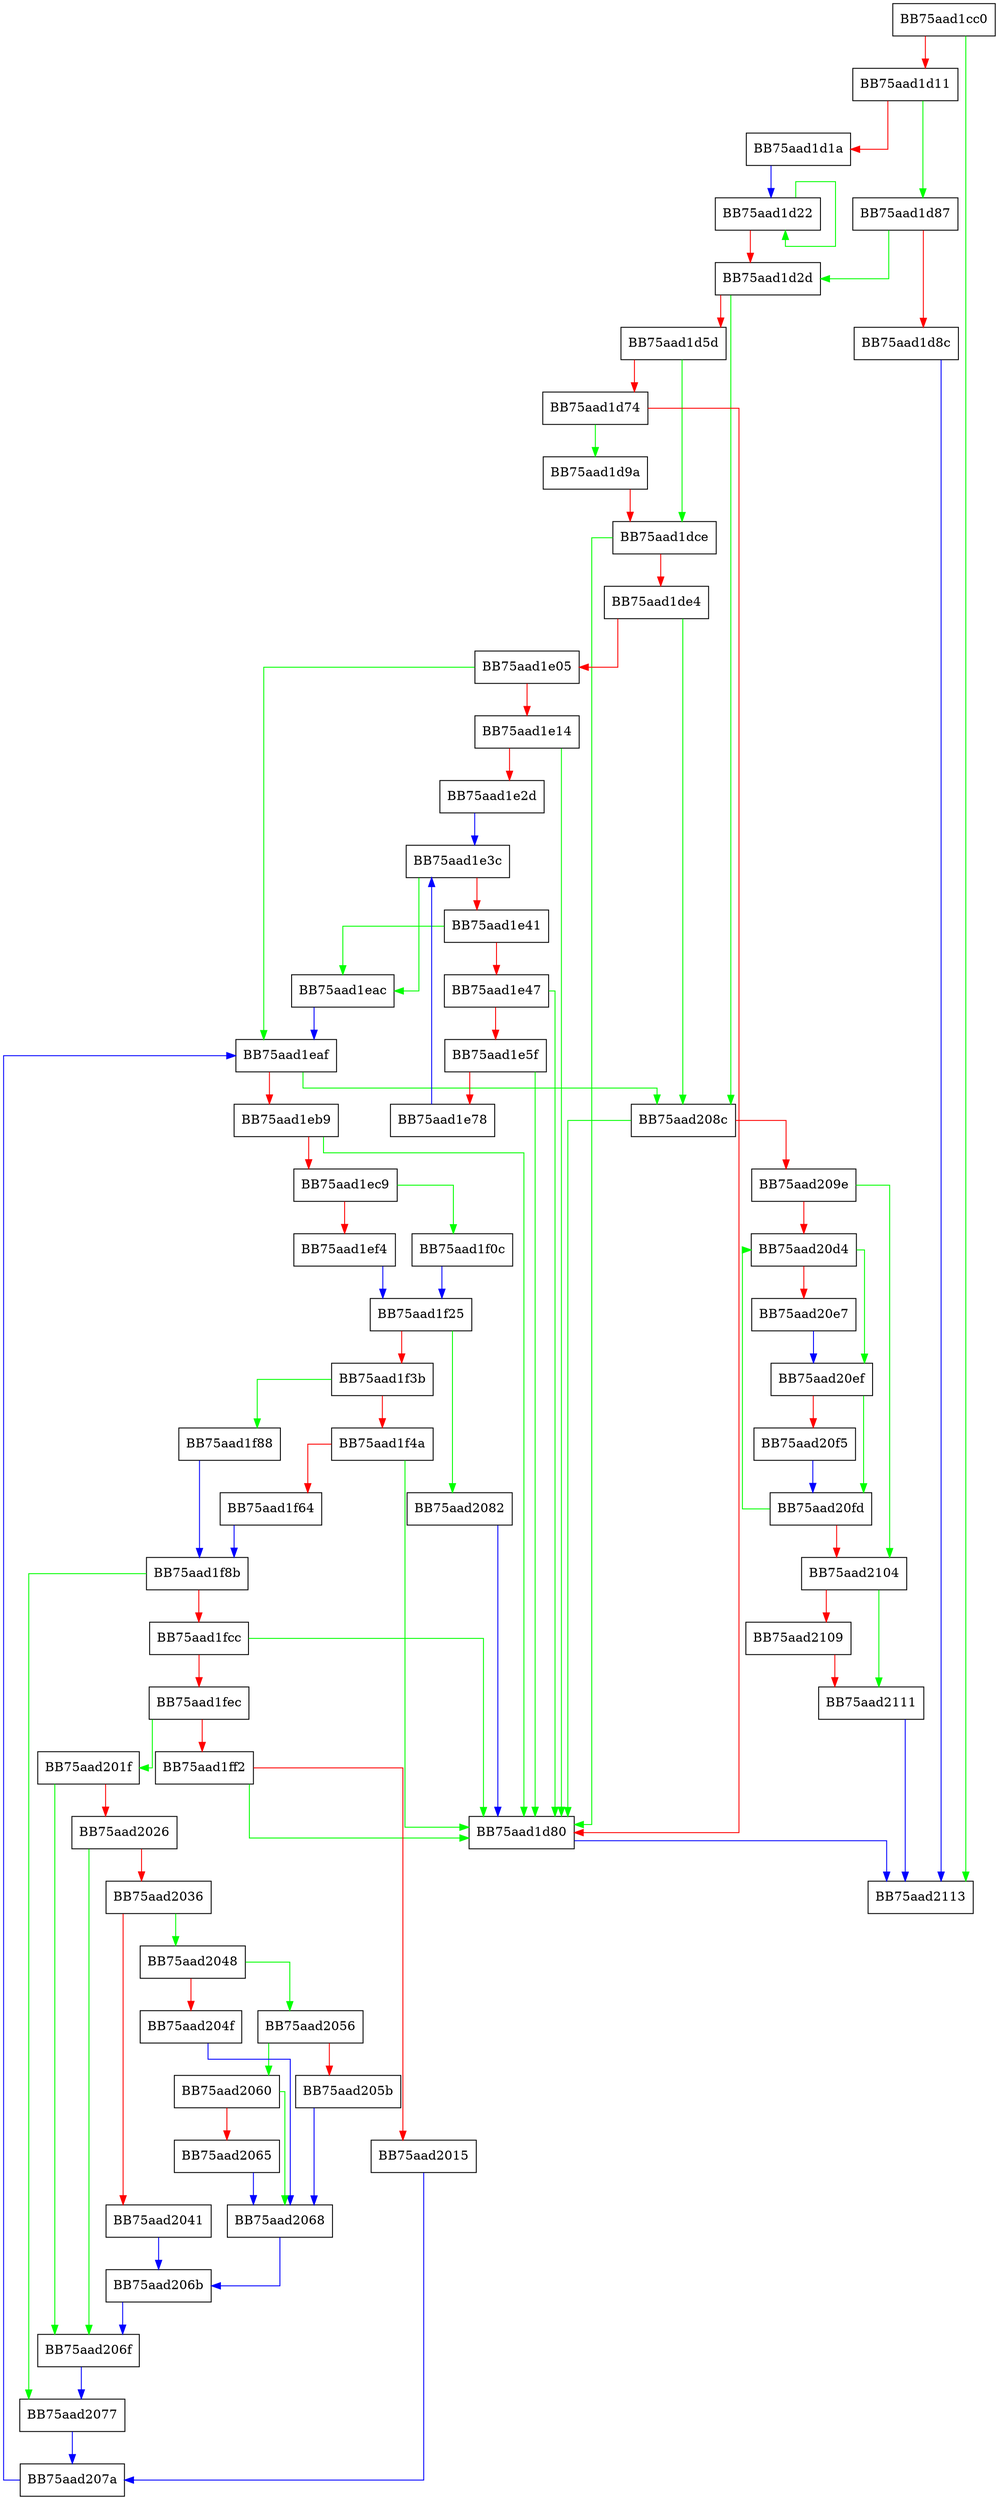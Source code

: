 digraph Prepare {
  node [shape="box"];
  graph [splines=ortho];
  BB75aad1cc0 -> BB75aad2113 [color="green"];
  BB75aad1cc0 -> BB75aad1d11 [color="red"];
  BB75aad1d11 -> BB75aad1d87 [color="green"];
  BB75aad1d11 -> BB75aad1d1a [color="red"];
  BB75aad1d1a -> BB75aad1d22 [color="blue"];
  BB75aad1d22 -> BB75aad1d22 [color="green"];
  BB75aad1d22 -> BB75aad1d2d [color="red"];
  BB75aad1d2d -> BB75aad208c [color="green"];
  BB75aad1d2d -> BB75aad1d5d [color="red"];
  BB75aad1d5d -> BB75aad1dce [color="green"];
  BB75aad1d5d -> BB75aad1d74 [color="red"];
  BB75aad1d74 -> BB75aad1d9a [color="green"];
  BB75aad1d74 -> BB75aad1d80 [color="red"];
  BB75aad1d80 -> BB75aad2113 [color="blue"];
  BB75aad1d87 -> BB75aad1d2d [color="green"];
  BB75aad1d87 -> BB75aad1d8c [color="red"];
  BB75aad1d8c -> BB75aad2113 [color="blue"];
  BB75aad1d9a -> BB75aad1dce [color="red"];
  BB75aad1dce -> BB75aad1d80 [color="green"];
  BB75aad1dce -> BB75aad1de4 [color="red"];
  BB75aad1de4 -> BB75aad208c [color="green"];
  BB75aad1de4 -> BB75aad1e05 [color="red"];
  BB75aad1e05 -> BB75aad1eaf [color="green"];
  BB75aad1e05 -> BB75aad1e14 [color="red"];
  BB75aad1e14 -> BB75aad1d80 [color="green"];
  BB75aad1e14 -> BB75aad1e2d [color="red"];
  BB75aad1e2d -> BB75aad1e3c [color="blue"];
  BB75aad1e3c -> BB75aad1eac [color="green"];
  BB75aad1e3c -> BB75aad1e41 [color="red"];
  BB75aad1e41 -> BB75aad1eac [color="green"];
  BB75aad1e41 -> BB75aad1e47 [color="red"];
  BB75aad1e47 -> BB75aad1d80 [color="green"];
  BB75aad1e47 -> BB75aad1e5f [color="red"];
  BB75aad1e5f -> BB75aad1d80 [color="green"];
  BB75aad1e5f -> BB75aad1e78 [color="red"];
  BB75aad1e78 -> BB75aad1e3c [color="blue"];
  BB75aad1eac -> BB75aad1eaf [color="blue"];
  BB75aad1eaf -> BB75aad208c [color="green"];
  BB75aad1eaf -> BB75aad1eb9 [color="red"];
  BB75aad1eb9 -> BB75aad1d80 [color="green"];
  BB75aad1eb9 -> BB75aad1ec9 [color="red"];
  BB75aad1ec9 -> BB75aad1f0c [color="green"];
  BB75aad1ec9 -> BB75aad1ef4 [color="red"];
  BB75aad1ef4 -> BB75aad1f25 [color="blue"];
  BB75aad1f0c -> BB75aad1f25 [color="blue"];
  BB75aad1f25 -> BB75aad2082 [color="green"];
  BB75aad1f25 -> BB75aad1f3b [color="red"];
  BB75aad1f3b -> BB75aad1f88 [color="green"];
  BB75aad1f3b -> BB75aad1f4a [color="red"];
  BB75aad1f4a -> BB75aad1d80 [color="green"];
  BB75aad1f4a -> BB75aad1f64 [color="red"];
  BB75aad1f64 -> BB75aad1f8b [color="blue"];
  BB75aad1f88 -> BB75aad1f8b [color="blue"];
  BB75aad1f8b -> BB75aad2077 [color="green"];
  BB75aad1f8b -> BB75aad1fcc [color="red"];
  BB75aad1fcc -> BB75aad1d80 [color="green"];
  BB75aad1fcc -> BB75aad1fec [color="red"];
  BB75aad1fec -> BB75aad201f [color="green"];
  BB75aad1fec -> BB75aad1ff2 [color="red"];
  BB75aad1ff2 -> BB75aad1d80 [color="green"];
  BB75aad1ff2 -> BB75aad2015 [color="red"];
  BB75aad2015 -> BB75aad207a [color="blue"];
  BB75aad201f -> BB75aad206f [color="green"];
  BB75aad201f -> BB75aad2026 [color="red"];
  BB75aad2026 -> BB75aad206f [color="green"];
  BB75aad2026 -> BB75aad2036 [color="red"];
  BB75aad2036 -> BB75aad2048 [color="green"];
  BB75aad2036 -> BB75aad2041 [color="red"];
  BB75aad2041 -> BB75aad206b [color="blue"];
  BB75aad2048 -> BB75aad2056 [color="green"];
  BB75aad2048 -> BB75aad204f [color="red"];
  BB75aad204f -> BB75aad2068 [color="blue"];
  BB75aad2056 -> BB75aad2060 [color="green"];
  BB75aad2056 -> BB75aad205b [color="red"];
  BB75aad205b -> BB75aad2068 [color="blue"];
  BB75aad2060 -> BB75aad2068 [color="green"];
  BB75aad2060 -> BB75aad2065 [color="red"];
  BB75aad2065 -> BB75aad2068 [color="blue"];
  BB75aad2068 -> BB75aad206b [color="blue"];
  BB75aad206b -> BB75aad206f [color="blue"];
  BB75aad206f -> BB75aad2077 [color="blue"];
  BB75aad2077 -> BB75aad207a [color="blue"];
  BB75aad207a -> BB75aad1eaf [color="blue"];
  BB75aad2082 -> BB75aad1d80 [color="blue"];
  BB75aad208c -> BB75aad1d80 [color="green"];
  BB75aad208c -> BB75aad209e [color="red"];
  BB75aad209e -> BB75aad2104 [color="green"];
  BB75aad209e -> BB75aad20d4 [color="red"];
  BB75aad20d4 -> BB75aad20ef [color="green"];
  BB75aad20d4 -> BB75aad20e7 [color="red"];
  BB75aad20e7 -> BB75aad20ef [color="blue"];
  BB75aad20ef -> BB75aad20fd [color="green"];
  BB75aad20ef -> BB75aad20f5 [color="red"];
  BB75aad20f5 -> BB75aad20fd [color="blue"];
  BB75aad20fd -> BB75aad20d4 [color="green"];
  BB75aad20fd -> BB75aad2104 [color="red"];
  BB75aad2104 -> BB75aad2111 [color="green"];
  BB75aad2104 -> BB75aad2109 [color="red"];
  BB75aad2109 -> BB75aad2111 [color="red"];
  BB75aad2111 -> BB75aad2113 [color="blue"];
}